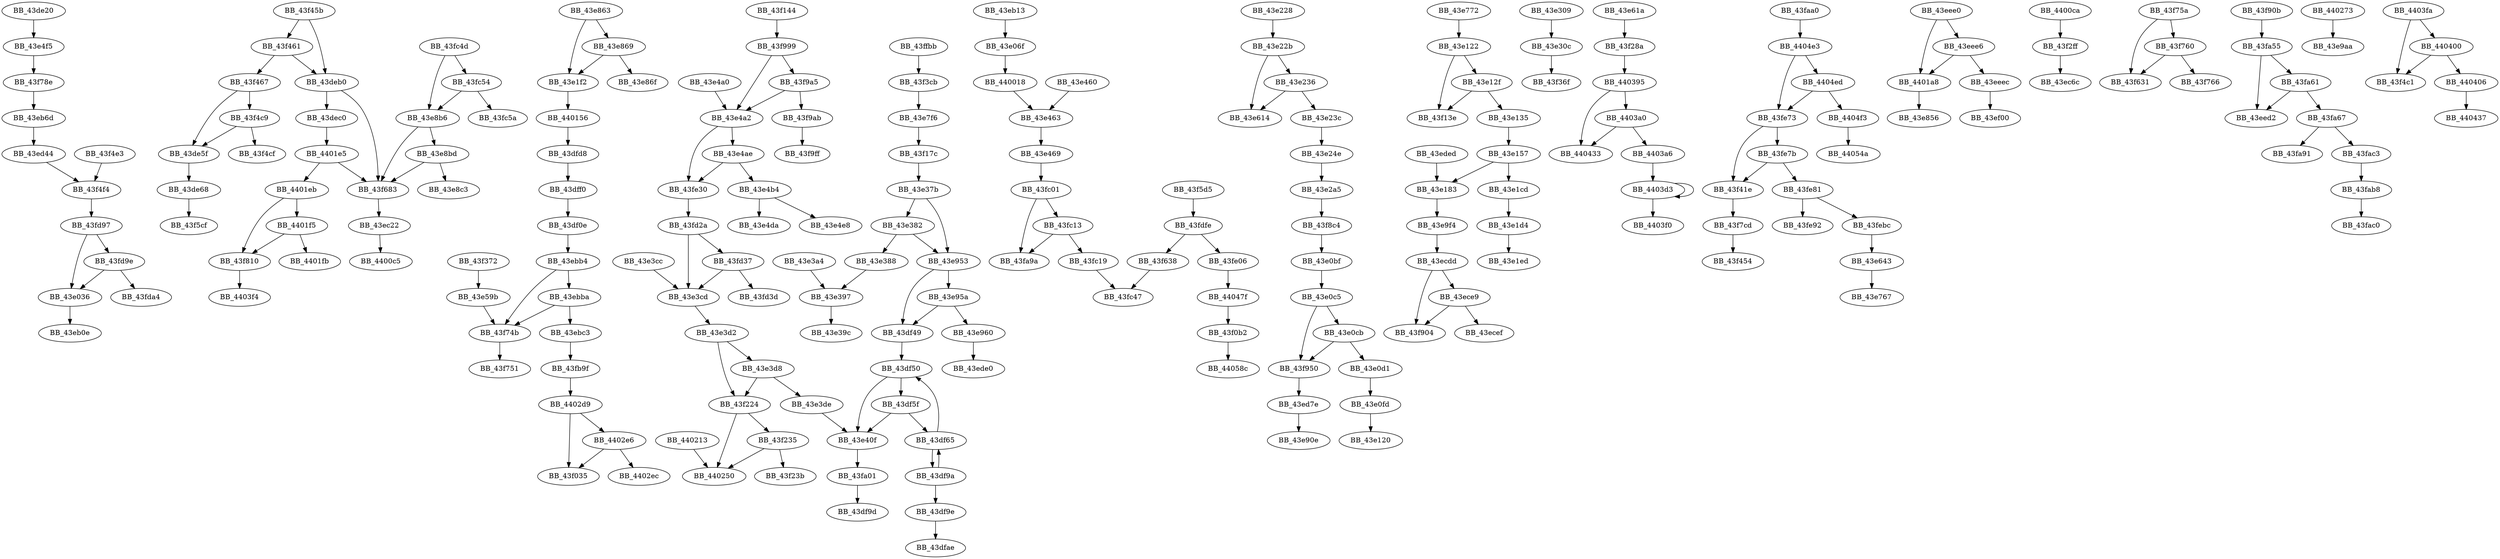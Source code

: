 DiGraph sub_43DE20{
BB_43de20->BB_43e4f5
BB_43de5f->BB_43de68
BB_43de68->BB_43f5cf
BB_43deb0->BB_43dec0
BB_43deb0->BB_43f683
BB_43dec0->BB_4401e5
BB_43df0e->BB_43ebb4
BB_43df49->BB_43df50
BB_43df50->BB_43df5f
BB_43df50->BB_43e40f
BB_43df5f->BB_43df65
BB_43df5f->BB_43e40f
BB_43df65->BB_43df50
BB_43df65->BB_43df9a
BB_43df9a->BB_43df65
BB_43df9a->BB_43df9e
BB_43df9e->BB_43dfae
BB_43dfd8->BB_43dff0
BB_43dff0->BB_43df0e
BB_43e036->BB_43eb0e
BB_43e06f->BB_440018
BB_43e0bf->BB_43e0c5
BB_43e0c5->BB_43e0cb
BB_43e0c5->BB_43f950
BB_43e0cb->BB_43e0d1
BB_43e0cb->BB_43f950
BB_43e0d1->BB_43e0fd
BB_43e0fd->BB_43e120
BB_43e122->BB_43e12f
BB_43e122->BB_43f13e
BB_43e12f->BB_43e135
BB_43e12f->BB_43f13e
BB_43e135->BB_43e157
BB_43e157->BB_43e183
BB_43e157->BB_43e1cd
BB_43e183->BB_43e9f4
BB_43e1cd->BB_43e1d4
BB_43e1d4->BB_43e1ed
BB_43e1f2->BB_440156
BB_43e228->BB_43e22b
BB_43e22b->BB_43e236
BB_43e22b->BB_43e614
BB_43e236->BB_43e23c
BB_43e236->BB_43e614
BB_43e23c->BB_43e24e
BB_43e24e->BB_43e2a5
BB_43e2a5->BB_43f8c4
BB_43e309->BB_43e30c
BB_43e30c->BB_43f36f
BB_43e37b->BB_43e382
BB_43e37b->BB_43e953
BB_43e382->BB_43e388
BB_43e382->BB_43e953
BB_43e388->BB_43e397
BB_43e397->BB_43e39c
BB_43e3a4->BB_43e397
BB_43e3cc->BB_43e3cd
BB_43e3cd->BB_43e3d2
BB_43e3d2->BB_43e3d8
BB_43e3d2->BB_43f224
BB_43e3d8->BB_43e3de
BB_43e3d8->BB_43f224
BB_43e3de->BB_43e40f
BB_43e40f->BB_43fa01
BB_43e460->BB_43e463
BB_43e463->BB_43e469
BB_43e469->BB_43fc01
BB_43e4a0->BB_43e4a2
BB_43e4a2->BB_43e4ae
BB_43e4a2->BB_43fe30
BB_43e4ae->BB_43e4b4
BB_43e4ae->BB_43fe30
BB_43e4b4->BB_43e4da
BB_43e4b4->BB_43e4e8
BB_43e4f5->BB_43f78e
BB_43e59b->BB_43f74b
BB_43e61a->BB_43f28a
BB_43e643->BB_43e767
BB_43e772->BB_43e122
BB_43e7f6->BB_43f17c
BB_43e863->BB_43e1f2
BB_43e863->BB_43e869
BB_43e869->BB_43e1f2
BB_43e869->BB_43e86f
BB_43e8b6->BB_43e8bd
BB_43e8b6->BB_43f683
BB_43e8bd->BB_43e8c3
BB_43e8bd->BB_43f683
BB_43e953->BB_43df49
BB_43e953->BB_43e95a
BB_43e95a->BB_43df49
BB_43e95a->BB_43e960
BB_43e960->BB_43ede0
BB_43e9f4->BB_43ecdd
BB_43eb13->BB_43e06f
BB_43eb6d->BB_43ed44
BB_43ebb4->BB_43ebba
BB_43ebb4->BB_43f74b
BB_43ebba->BB_43ebc3
BB_43ebba->BB_43f74b
BB_43ebc3->BB_43fb9f
BB_43ec22->BB_4400c5
BB_43ecdd->BB_43ece9
BB_43ecdd->BB_43f904
BB_43ece9->BB_43ecef
BB_43ece9->BB_43f904
BB_43ed44->BB_43f4f4
BB_43ed7e->BB_43e90e
BB_43eded->BB_43e183
BB_43eee0->BB_43eee6
BB_43eee0->BB_4401a8
BB_43eee6->BB_43eeec
BB_43eee6->BB_4401a8
BB_43eeec->BB_43ef00
BB_43f0b2->BB_44058c
BB_43f144->BB_43f999
BB_43f17c->BB_43e37b
BB_43f224->BB_43f235
BB_43f224->BB_440250
BB_43f235->BB_43f23b
BB_43f235->BB_440250
BB_43f28a->BB_440395
BB_43f2ff->BB_43ec6c
BB_43f372->BB_43e59b
BB_43f3cb->BB_43e7f6
BB_43f41e->BB_43f7cd
BB_43f45b->BB_43deb0
BB_43f45b->BB_43f461
BB_43f461->BB_43deb0
BB_43f461->BB_43f467
BB_43f467->BB_43de5f
BB_43f467->BB_43f4c9
BB_43f4c9->BB_43de5f
BB_43f4c9->BB_43f4cf
BB_43f4e3->BB_43f4f4
BB_43f4f4->BB_43fd97
BB_43f5d5->BB_43fdfe
BB_43f638->BB_43fc47
BB_43f683->BB_43ec22
BB_43f74b->BB_43f751
BB_43f75a->BB_43f631
BB_43f75a->BB_43f760
BB_43f760->BB_43f631
BB_43f760->BB_43f766
BB_43f78e->BB_43eb6d
BB_43f7cd->BB_43f454
BB_43f810->BB_4403f4
BB_43f8c4->BB_43e0bf
BB_43f90b->BB_43fa55
BB_43f950->BB_43ed7e
BB_43f999->BB_43e4a2
BB_43f999->BB_43f9a5
BB_43f9a5->BB_43e4a2
BB_43f9a5->BB_43f9ab
BB_43f9ab->BB_43f9ff
BB_43fa01->BB_43df9d
BB_43fa55->BB_43eed2
BB_43fa55->BB_43fa61
BB_43fa61->BB_43eed2
BB_43fa61->BB_43fa67
BB_43fa67->BB_43fa91
BB_43fa67->BB_43fac3
BB_43faa0->BB_4404e3
BB_43fab8->BB_43fac0
BB_43fac3->BB_43fab8
BB_43fb9f->BB_4402d9
BB_43fc01->BB_43fa9a
BB_43fc01->BB_43fc13
BB_43fc13->BB_43fa9a
BB_43fc13->BB_43fc19
BB_43fc19->BB_43fc47
BB_43fc4d->BB_43e8b6
BB_43fc4d->BB_43fc54
BB_43fc54->BB_43e8b6
BB_43fc54->BB_43fc5a
BB_43fd2a->BB_43e3cd
BB_43fd2a->BB_43fd37
BB_43fd37->BB_43e3cd
BB_43fd37->BB_43fd3d
BB_43fd97->BB_43e036
BB_43fd97->BB_43fd9e
BB_43fd9e->BB_43e036
BB_43fd9e->BB_43fda4
BB_43fdfe->BB_43f638
BB_43fdfe->BB_43fe06
BB_43fe06->BB_44047f
BB_43fe30->BB_43fd2a
BB_43fe73->BB_43f41e
BB_43fe73->BB_43fe7b
BB_43fe7b->BB_43f41e
BB_43fe7b->BB_43fe81
BB_43fe81->BB_43fe92
BB_43fe81->BB_43febc
BB_43febc->BB_43e643
BB_43ffbb->BB_43f3cb
BB_440018->BB_43e463
BB_4400ca->BB_43f2ff
BB_440156->BB_43dfd8
BB_4401a8->BB_43e856
BB_4401e5->BB_43f683
BB_4401e5->BB_4401eb
BB_4401eb->BB_43f810
BB_4401eb->BB_4401f5
BB_4401f5->BB_43f810
BB_4401f5->BB_4401fb
BB_440213->BB_440250
BB_440273->BB_43e9aa
BB_4402d9->BB_43f035
BB_4402d9->BB_4402e6
BB_4402e6->BB_43f035
BB_4402e6->BB_4402ec
BB_440395->BB_4403a0
BB_440395->BB_440433
BB_4403a0->BB_4403a6
BB_4403a0->BB_440433
BB_4403a6->BB_4403d3
BB_4403d3->BB_4403d3
BB_4403d3->BB_4403f0
BB_4403fa->BB_43f4c1
BB_4403fa->BB_440400
BB_440400->BB_43f4c1
BB_440400->BB_440406
BB_440406->BB_440437
BB_44047f->BB_43f0b2
BB_4404e3->BB_43fe73
BB_4404e3->BB_4404ed
BB_4404ed->BB_43fe73
BB_4404ed->BB_4404f3
BB_4404f3->BB_44054a
}
